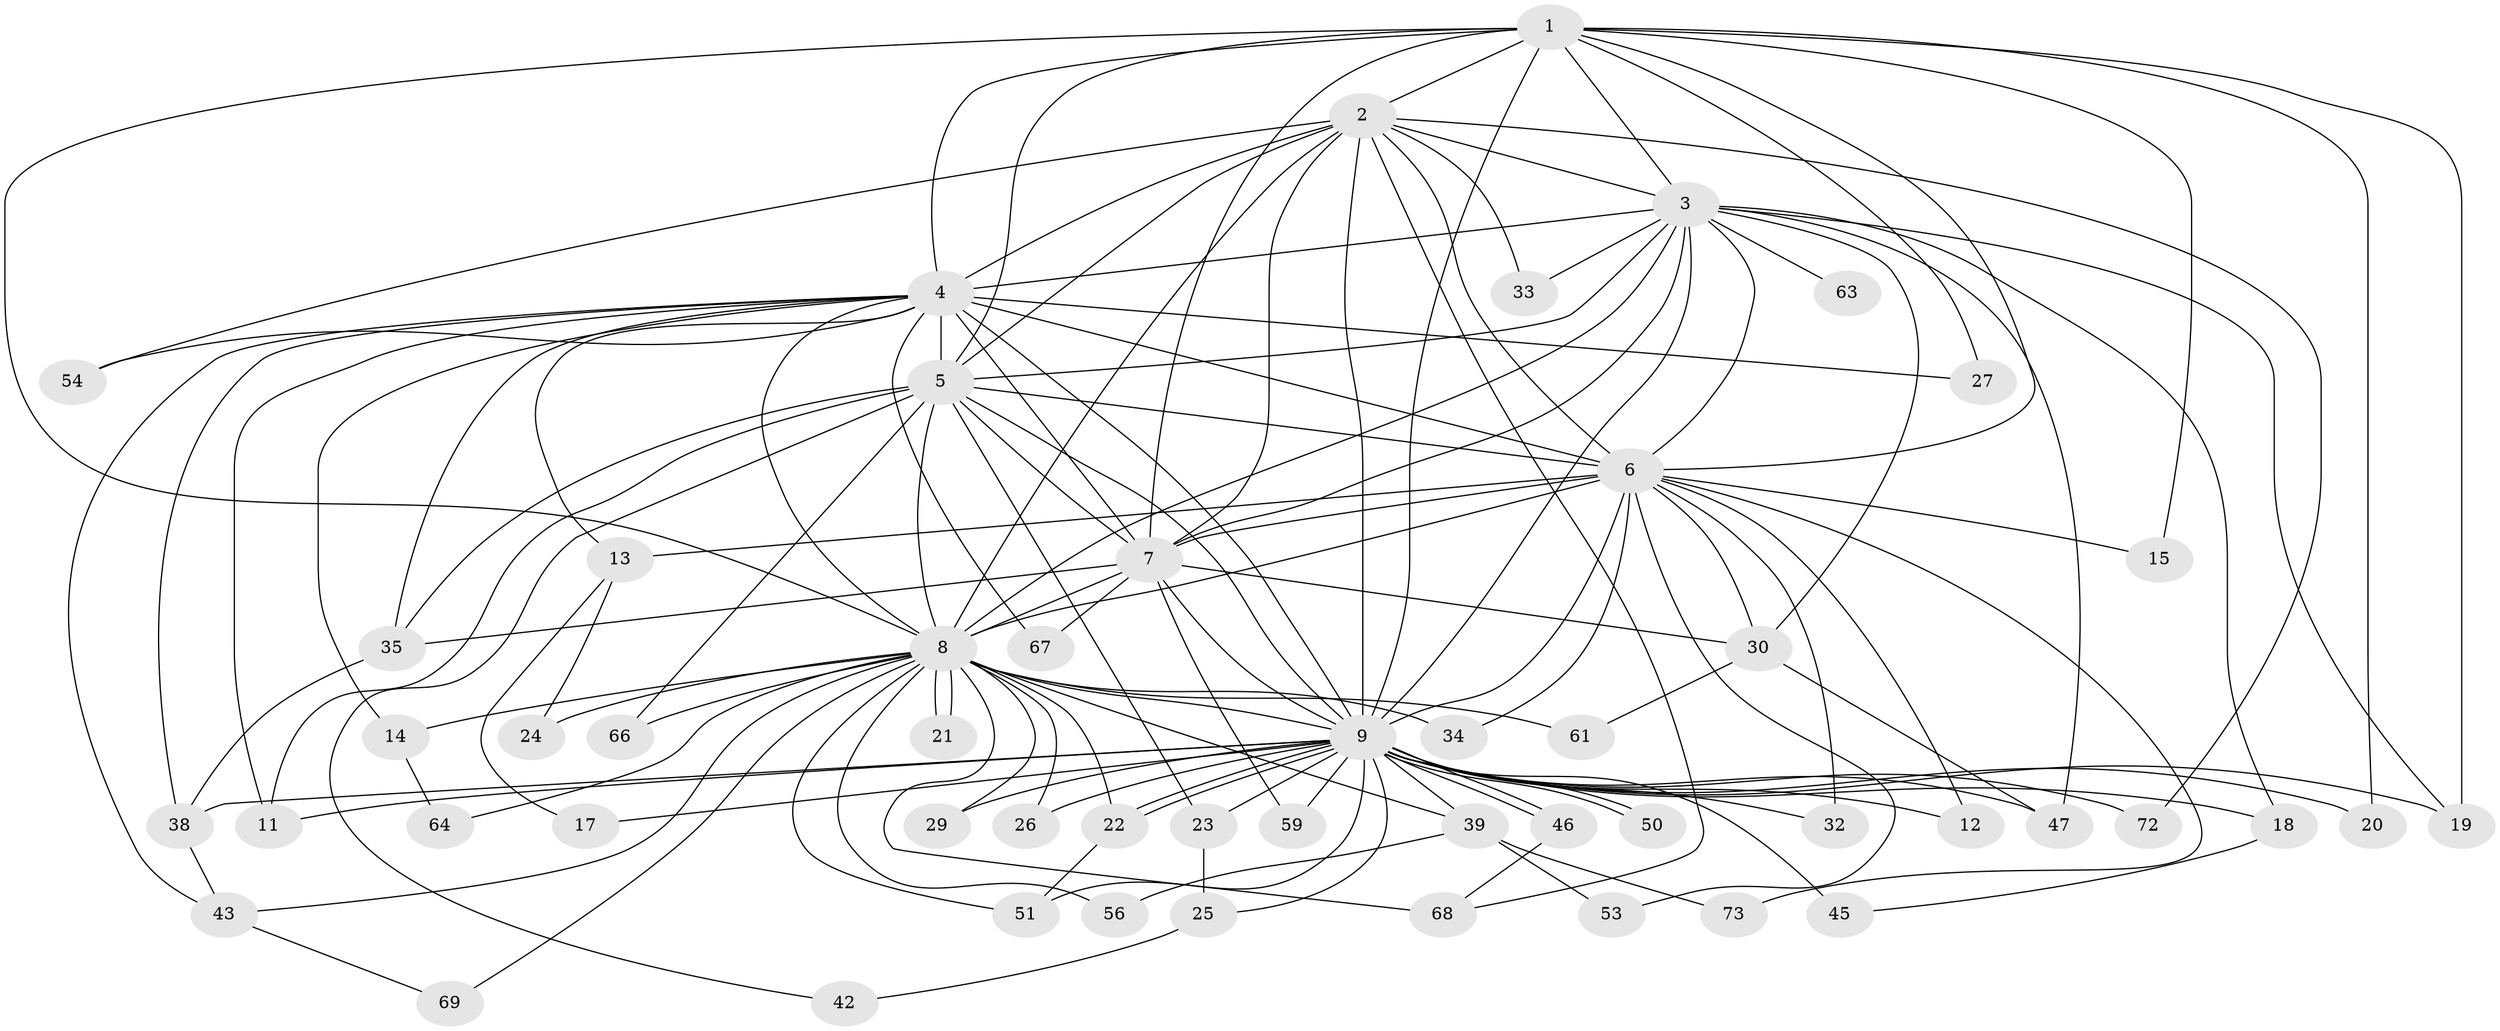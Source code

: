 // original degree distribution, {16: 0.039473684210526314, 14: 0.013157894736842105, 13: 0.013157894736842105, 15: 0.02631578947368421, 17: 0.013157894736842105, 29: 0.013157894736842105, 35: 0.013157894736842105, 3: 0.21052631578947367, 2: 0.5526315789473685, 4: 0.06578947368421052, 6: 0.013157894736842105, 5: 0.02631578947368421}
// Generated by graph-tools (version 1.1) at 2025/41/03/06/25 10:41:36]
// undirected, 53 vertices, 133 edges
graph export_dot {
graph [start="1"]
  node [color=gray90,style=filled];
  1 [super="+16"];
  2 [super="+55"];
  3 [super="+31"];
  4 [super="+10"];
  5 [super="+37"];
  6 [super="+44"];
  7 [super="+62"];
  8 [super="+75"];
  9 [super="+28"];
  11 [super="+52"];
  12;
  13;
  14;
  15;
  17;
  18;
  19 [super="+74"];
  20;
  21;
  22 [super="+49"];
  23;
  24;
  25 [super="+60"];
  26 [super="+48"];
  27 [super="+36"];
  29;
  30 [super="+58"];
  32;
  33;
  34;
  35 [super="+41"];
  38 [super="+40"];
  39;
  42;
  43 [super="+57"];
  45;
  46 [super="+76"];
  47 [super="+70"];
  50;
  51 [super="+65"];
  53;
  54;
  56;
  59;
  61;
  63;
  64;
  66;
  67;
  68 [super="+71"];
  69;
  72;
  73;
  1 -- 2 [weight=2];
  1 -- 3 [weight=2];
  1 -- 4 [weight=3];
  1 -- 5;
  1 -- 6;
  1 -- 7;
  1 -- 8;
  1 -- 9;
  1 -- 15;
  1 -- 20;
  1 -- 27 [weight=2];
  1 -- 19;
  2 -- 3;
  2 -- 4 [weight=2];
  2 -- 5;
  2 -- 6;
  2 -- 7;
  2 -- 8;
  2 -- 9;
  2 -- 33;
  2 -- 54;
  2 -- 68;
  2 -- 72;
  3 -- 4 [weight=2];
  3 -- 5;
  3 -- 6;
  3 -- 7;
  3 -- 8;
  3 -- 9;
  3 -- 18;
  3 -- 19;
  3 -- 30;
  3 -- 33;
  3 -- 47;
  3 -- 63 [weight=2];
  4 -- 5 [weight=2];
  4 -- 6 [weight=2];
  4 -- 7 [weight=2];
  4 -- 8 [weight=2];
  4 -- 9 [weight=2];
  4 -- 11;
  4 -- 13;
  4 -- 27;
  4 -- 35;
  4 -- 67;
  4 -- 38;
  4 -- 43;
  4 -- 14;
  4 -- 54;
  5 -- 6;
  5 -- 7;
  5 -- 8;
  5 -- 9;
  5 -- 11;
  5 -- 23;
  5 -- 35 [weight=2];
  5 -- 42;
  5 -- 66;
  6 -- 7;
  6 -- 8 [weight=2];
  6 -- 9;
  6 -- 12;
  6 -- 13;
  6 -- 15;
  6 -- 32;
  6 -- 34;
  6 -- 53;
  6 -- 73;
  6 -- 30;
  7 -- 8 [weight=2];
  7 -- 9 [weight=2];
  7 -- 30 [weight=2];
  7 -- 59;
  7 -- 67;
  7 -- 35;
  8 -- 9;
  8 -- 14;
  8 -- 21;
  8 -- 21;
  8 -- 24;
  8 -- 26;
  8 -- 29;
  8 -- 34;
  8 -- 39;
  8 -- 51;
  8 -- 56;
  8 -- 61;
  8 -- 64;
  8 -- 66;
  8 -- 68 [weight=2];
  8 -- 69;
  8 -- 22;
  8 -- 43;
  9 -- 12;
  9 -- 17;
  9 -- 18;
  9 -- 20;
  9 -- 22;
  9 -- 22;
  9 -- 23;
  9 -- 25;
  9 -- 26 [weight=2];
  9 -- 29;
  9 -- 32;
  9 -- 39;
  9 -- 45;
  9 -- 46;
  9 -- 46;
  9 -- 47;
  9 -- 50;
  9 -- 50;
  9 -- 51;
  9 -- 59;
  9 -- 72;
  9 -- 19;
  9 -- 38;
  9 -- 11;
  13 -- 17;
  13 -- 24;
  14 -- 64;
  18 -- 45;
  22 -- 51;
  23 -- 25 [weight=2];
  25 -- 42;
  30 -- 61;
  30 -- 47;
  35 -- 38;
  38 -- 43;
  39 -- 53;
  39 -- 56;
  39 -- 73;
  43 -- 69;
  46 -- 68;
}
